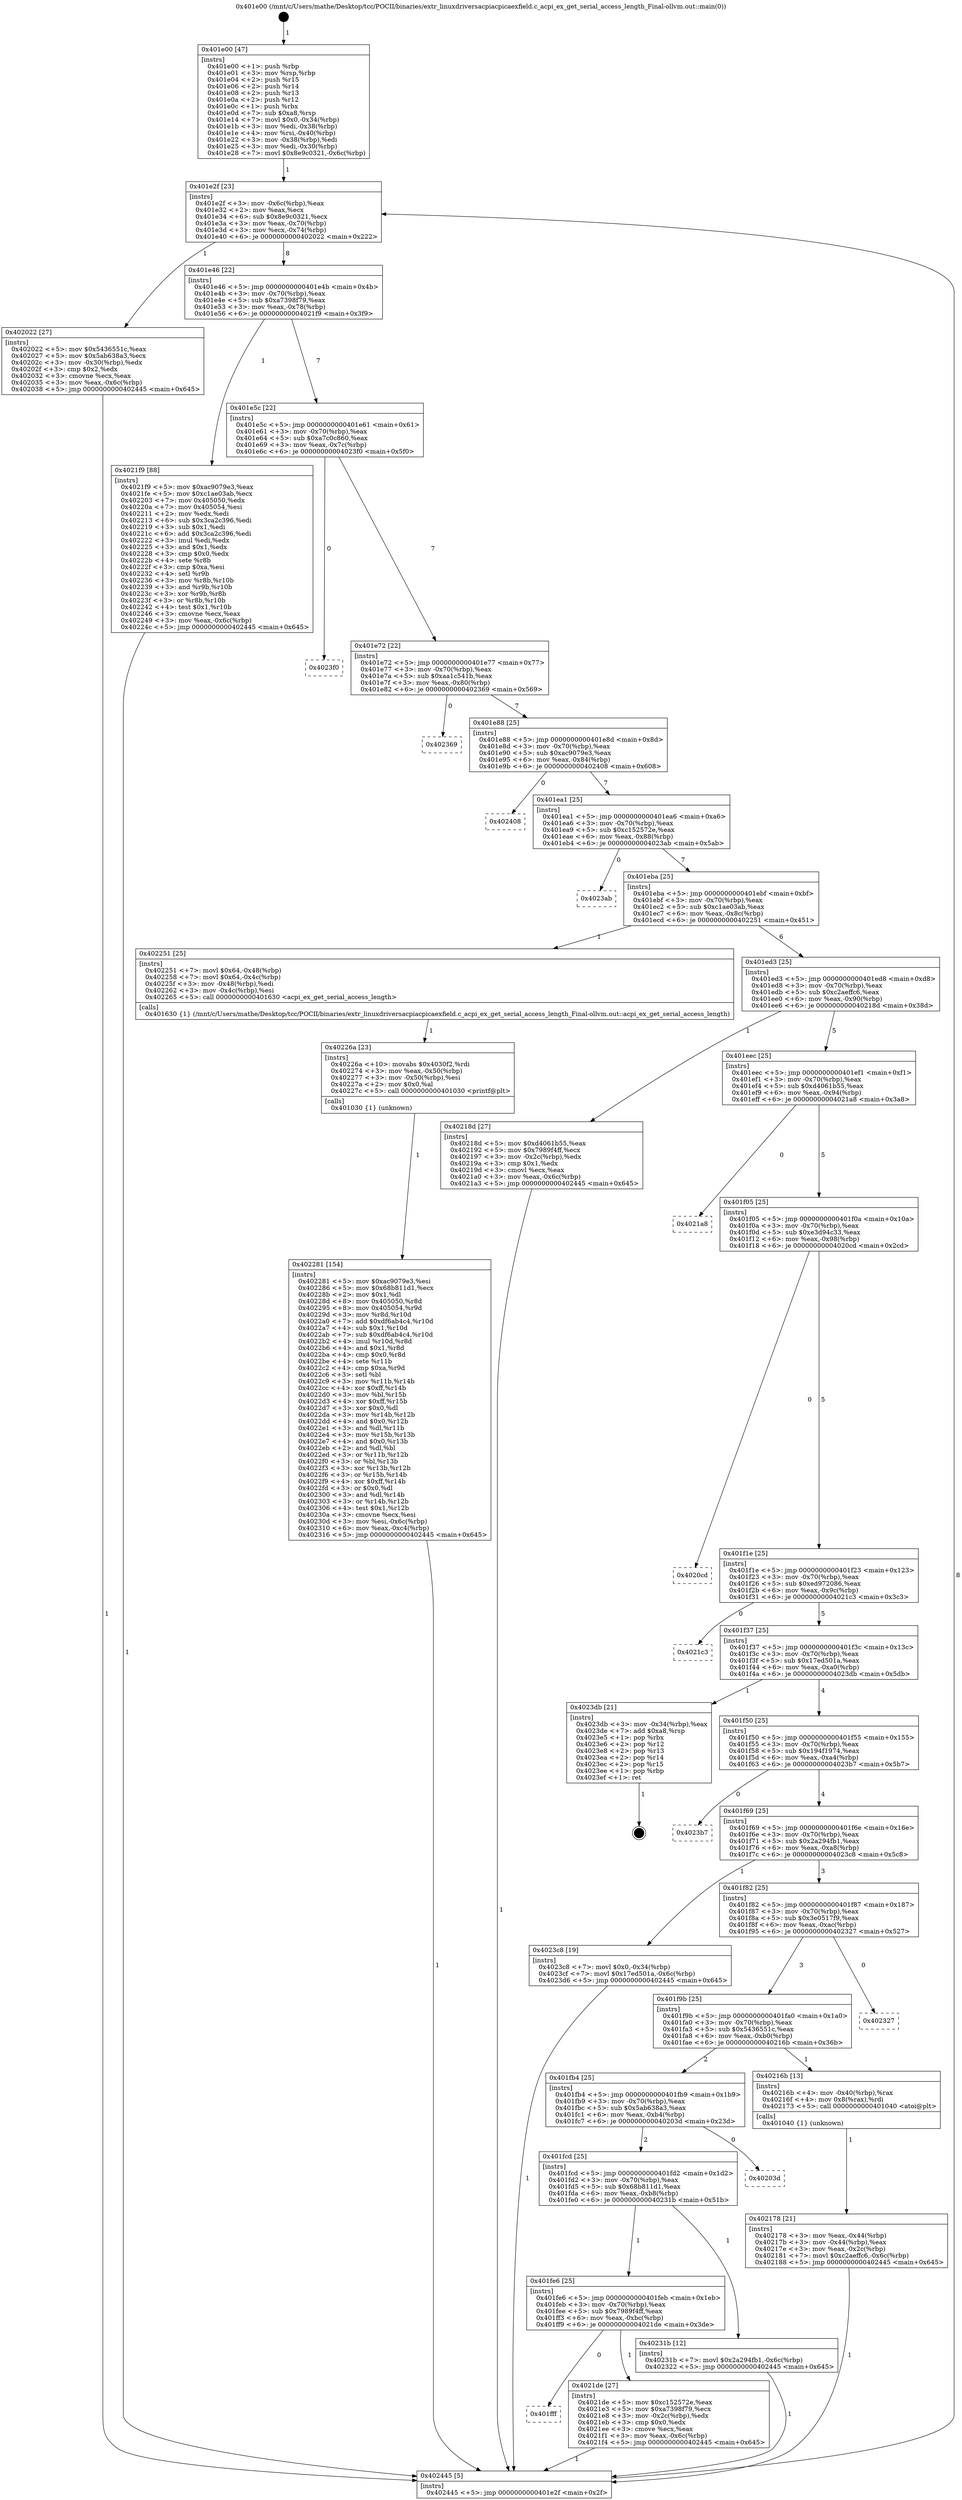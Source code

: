 digraph "0x401e00" {
  label = "0x401e00 (/mnt/c/Users/mathe/Desktop/tcc/POCII/binaries/extr_linuxdriversacpiacpicaexfield.c_acpi_ex_get_serial_access_length_Final-ollvm.out::main(0))"
  labelloc = "t"
  node[shape=record]

  Entry [label="",width=0.3,height=0.3,shape=circle,fillcolor=black,style=filled]
  "0x401e2f" [label="{
     0x401e2f [23]\l
     | [instrs]\l
     &nbsp;&nbsp;0x401e2f \<+3\>: mov -0x6c(%rbp),%eax\l
     &nbsp;&nbsp;0x401e32 \<+2\>: mov %eax,%ecx\l
     &nbsp;&nbsp;0x401e34 \<+6\>: sub $0x8e9c0321,%ecx\l
     &nbsp;&nbsp;0x401e3a \<+3\>: mov %eax,-0x70(%rbp)\l
     &nbsp;&nbsp;0x401e3d \<+3\>: mov %ecx,-0x74(%rbp)\l
     &nbsp;&nbsp;0x401e40 \<+6\>: je 0000000000402022 \<main+0x222\>\l
  }"]
  "0x402022" [label="{
     0x402022 [27]\l
     | [instrs]\l
     &nbsp;&nbsp;0x402022 \<+5\>: mov $0x5436551c,%eax\l
     &nbsp;&nbsp;0x402027 \<+5\>: mov $0x5ab638a3,%ecx\l
     &nbsp;&nbsp;0x40202c \<+3\>: mov -0x30(%rbp),%edx\l
     &nbsp;&nbsp;0x40202f \<+3\>: cmp $0x2,%edx\l
     &nbsp;&nbsp;0x402032 \<+3\>: cmovne %ecx,%eax\l
     &nbsp;&nbsp;0x402035 \<+3\>: mov %eax,-0x6c(%rbp)\l
     &nbsp;&nbsp;0x402038 \<+5\>: jmp 0000000000402445 \<main+0x645\>\l
  }"]
  "0x401e46" [label="{
     0x401e46 [22]\l
     | [instrs]\l
     &nbsp;&nbsp;0x401e46 \<+5\>: jmp 0000000000401e4b \<main+0x4b\>\l
     &nbsp;&nbsp;0x401e4b \<+3\>: mov -0x70(%rbp),%eax\l
     &nbsp;&nbsp;0x401e4e \<+5\>: sub $0xa7398f79,%eax\l
     &nbsp;&nbsp;0x401e53 \<+3\>: mov %eax,-0x78(%rbp)\l
     &nbsp;&nbsp;0x401e56 \<+6\>: je 00000000004021f9 \<main+0x3f9\>\l
  }"]
  "0x402445" [label="{
     0x402445 [5]\l
     | [instrs]\l
     &nbsp;&nbsp;0x402445 \<+5\>: jmp 0000000000401e2f \<main+0x2f\>\l
  }"]
  "0x401e00" [label="{
     0x401e00 [47]\l
     | [instrs]\l
     &nbsp;&nbsp;0x401e00 \<+1\>: push %rbp\l
     &nbsp;&nbsp;0x401e01 \<+3\>: mov %rsp,%rbp\l
     &nbsp;&nbsp;0x401e04 \<+2\>: push %r15\l
     &nbsp;&nbsp;0x401e06 \<+2\>: push %r14\l
     &nbsp;&nbsp;0x401e08 \<+2\>: push %r13\l
     &nbsp;&nbsp;0x401e0a \<+2\>: push %r12\l
     &nbsp;&nbsp;0x401e0c \<+1\>: push %rbx\l
     &nbsp;&nbsp;0x401e0d \<+7\>: sub $0xa8,%rsp\l
     &nbsp;&nbsp;0x401e14 \<+7\>: movl $0x0,-0x34(%rbp)\l
     &nbsp;&nbsp;0x401e1b \<+3\>: mov %edi,-0x38(%rbp)\l
     &nbsp;&nbsp;0x401e1e \<+4\>: mov %rsi,-0x40(%rbp)\l
     &nbsp;&nbsp;0x401e22 \<+3\>: mov -0x38(%rbp),%edi\l
     &nbsp;&nbsp;0x401e25 \<+3\>: mov %edi,-0x30(%rbp)\l
     &nbsp;&nbsp;0x401e28 \<+7\>: movl $0x8e9c0321,-0x6c(%rbp)\l
  }"]
  Exit [label="",width=0.3,height=0.3,shape=circle,fillcolor=black,style=filled,peripheries=2]
  "0x4021f9" [label="{
     0x4021f9 [88]\l
     | [instrs]\l
     &nbsp;&nbsp;0x4021f9 \<+5\>: mov $0xac9079e3,%eax\l
     &nbsp;&nbsp;0x4021fe \<+5\>: mov $0xc1ae03ab,%ecx\l
     &nbsp;&nbsp;0x402203 \<+7\>: mov 0x405050,%edx\l
     &nbsp;&nbsp;0x40220a \<+7\>: mov 0x405054,%esi\l
     &nbsp;&nbsp;0x402211 \<+2\>: mov %edx,%edi\l
     &nbsp;&nbsp;0x402213 \<+6\>: sub $0x3ca2c396,%edi\l
     &nbsp;&nbsp;0x402219 \<+3\>: sub $0x1,%edi\l
     &nbsp;&nbsp;0x40221c \<+6\>: add $0x3ca2c396,%edi\l
     &nbsp;&nbsp;0x402222 \<+3\>: imul %edi,%edx\l
     &nbsp;&nbsp;0x402225 \<+3\>: and $0x1,%edx\l
     &nbsp;&nbsp;0x402228 \<+3\>: cmp $0x0,%edx\l
     &nbsp;&nbsp;0x40222b \<+4\>: sete %r8b\l
     &nbsp;&nbsp;0x40222f \<+3\>: cmp $0xa,%esi\l
     &nbsp;&nbsp;0x402232 \<+4\>: setl %r9b\l
     &nbsp;&nbsp;0x402236 \<+3\>: mov %r8b,%r10b\l
     &nbsp;&nbsp;0x402239 \<+3\>: and %r9b,%r10b\l
     &nbsp;&nbsp;0x40223c \<+3\>: xor %r9b,%r8b\l
     &nbsp;&nbsp;0x40223f \<+3\>: or %r8b,%r10b\l
     &nbsp;&nbsp;0x402242 \<+4\>: test $0x1,%r10b\l
     &nbsp;&nbsp;0x402246 \<+3\>: cmovne %ecx,%eax\l
     &nbsp;&nbsp;0x402249 \<+3\>: mov %eax,-0x6c(%rbp)\l
     &nbsp;&nbsp;0x40224c \<+5\>: jmp 0000000000402445 \<main+0x645\>\l
  }"]
  "0x401e5c" [label="{
     0x401e5c [22]\l
     | [instrs]\l
     &nbsp;&nbsp;0x401e5c \<+5\>: jmp 0000000000401e61 \<main+0x61\>\l
     &nbsp;&nbsp;0x401e61 \<+3\>: mov -0x70(%rbp),%eax\l
     &nbsp;&nbsp;0x401e64 \<+5\>: sub $0xa7c0c860,%eax\l
     &nbsp;&nbsp;0x401e69 \<+3\>: mov %eax,-0x7c(%rbp)\l
     &nbsp;&nbsp;0x401e6c \<+6\>: je 00000000004023f0 \<main+0x5f0\>\l
  }"]
  "0x402281" [label="{
     0x402281 [154]\l
     | [instrs]\l
     &nbsp;&nbsp;0x402281 \<+5\>: mov $0xac9079e3,%esi\l
     &nbsp;&nbsp;0x402286 \<+5\>: mov $0x68b811d1,%ecx\l
     &nbsp;&nbsp;0x40228b \<+2\>: mov $0x1,%dl\l
     &nbsp;&nbsp;0x40228d \<+8\>: mov 0x405050,%r8d\l
     &nbsp;&nbsp;0x402295 \<+8\>: mov 0x405054,%r9d\l
     &nbsp;&nbsp;0x40229d \<+3\>: mov %r8d,%r10d\l
     &nbsp;&nbsp;0x4022a0 \<+7\>: add $0xdf6ab4c4,%r10d\l
     &nbsp;&nbsp;0x4022a7 \<+4\>: sub $0x1,%r10d\l
     &nbsp;&nbsp;0x4022ab \<+7\>: sub $0xdf6ab4c4,%r10d\l
     &nbsp;&nbsp;0x4022b2 \<+4\>: imul %r10d,%r8d\l
     &nbsp;&nbsp;0x4022b6 \<+4\>: and $0x1,%r8d\l
     &nbsp;&nbsp;0x4022ba \<+4\>: cmp $0x0,%r8d\l
     &nbsp;&nbsp;0x4022be \<+4\>: sete %r11b\l
     &nbsp;&nbsp;0x4022c2 \<+4\>: cmp $0xa,%r9d\l
     &nbsp;&nbsp;0x4022c6 \<+3\>: setl %bl\l
     &nbsp;&nbsp;0x4022c9 \<+3\>: mov %r11b,%r14b\l
     &nbsp;&nbsp;0x4022cc \<+4\>: xor $0xff,%r14b\l
     &nbsp;&nbsp;0x4022d0 \<+3\>: mov %bl,%r15b\l
     &nbsp;&nbsp;0x4022d3 \<+4\>: xor $0xff,%r15b\l
     &nbsp;&nbsp;0x4022d7 \<+3\>: xor $0x0,%dl\l
     &nbsp;&nbsp;0x4022da \<+3\>: mov %r14b,%r12b\l
     &nbsp;&nbsp;0x4022dd \<+4\>: and $0x0,%r12b\l
     &nbsp;&nbsp;0x4022e1 \<+3\>: and %dl,%r11b\l
     &nbsp;&nbsp;0x4022e4 \<+3\>: mov %r15b,%r13b\l
     &nbsp;&nbsp;0x4022e7 \<+4\>: and $0x0,%r13b\l
     &nbsp;&nbsp;0x4022eb \<+2\>: and %dl,%bl\l
     &nbsp;&nbsp;0x4022ed \<+3\>: or %r11b,%r12b\l
     &nbsp;&nbsp;0x4022f0 \<+3\>: or %bl,%r13b\l
     &nbsp;&nbsp;0x4022f3 \<+3\>: xor %r13b,%r12b\l
     &nbsp;&nbsp;0x4022f6 \<+3\>: or %r15b,%r14b\l
     &nbsp;&nbsp;0x4022f9 \<+4\>: xor $0xff,%r14b\l
     &nbsp;&nbsp;0x4022fd \<+3\>: or $0x0,%dl\l
     &nbsp;&nbsp;0x402300 \<+3\>: and %dl,%r14b\l
     &nbsp;&nbsp;0x402303 \<+3\>: or %r14b,%r12b\l
     &nbsp;&nbsp;0x402306 \<+4\>: test $0x1,%r12b\l
     &nbsp;&nbsp;0x40230a \<+3\>: cmovne %ecx,%esi\l
     &nbsp;&nbsp;0x40230d \<+3\>: mov %esi,-0x6c(%rbp)\l
     &nbsp;&nbsp;0x402310 \<+6\>: mov %eax,-0xc4(%rbp)\l
     &nbsp;&nbsp;0x402316 \<+5\>: jmp 0000000000402445 \<main+0x645\>\l
  }"]
  "0x4023f0" [label="{
     0x4023f0\l
  }", style=dashed]
  "0x401e72" [label="{
     0x401e72 [22]\l
     | [instrs]\l
     &nbsp;&nbsp;0x401e72 \<+5\>: jmp 0000000000401e77 \<main+0x77\>\l
     &nbsp;&nbsp;0x401e77 \<+3\>: mov -0x70(%rbp),%eax\l
     &nbsp;&nbsp;0x401e7a \<+5\>: sub $0xaa1c541b,%eax\l
     &nbsp;&nbsp;0x401e7f \<+3\>: mov %eax,-0x80(%rbp)\l
     &nbsp;&nbsp;0x401e82 \<+6\>: je 0000000000402369 \<main+0x569\>\l
  }"]
  "0x40226a" [label="{
     0x40226a [23]\l
     | [instrs]\l
     &nbsp;&nbsp;0x40226a \<+10\>: movabs $0x4030f2,%rdi\l
     &nbsp;&nbsp;0x402274 \<+3\>: mov %eax,-0x50(%rbp)\l
     &nbsp;&nbsp;0x402277 \<+3\>: mov -0x50(%rbp),%esi\l
     &nbsp;&nbsp;0x40227a \<+2\>: mov $0x0,%al\l
     &nbsp;&nbsp;0x40227c \<+5\>: call 0000000000401030 \<printf@plt\>\l
     | [calls]\l
     &nbsp;&nbsp;0x401030 \{1\} (unknown)\l
  }"]
  "0x402369" [label="{
     0x402369\l
  }", style=dashed]
  "0x401e88" [label="{
     0x401e88 [25]\l
     | [instrs]\l
     &nbsp;&nbsp;0x401e88 \<+5\>: jmp 0000000000401e8d \<main+0x8d\>\l
     &nbsp;&nbsp;0x401e8d \<+3\>: mov -0x70(%rbp),%eax\l
     &nbsp;&nbsp;0x401e90 \<+5\>: sub $0xac9079e3,%eax\l
     &nbsp;&nbsp;0x401e95 \<+6\>: mov %eax,-0x84(%rbp)\l
     &nbsp;&nbsp;0x401e9b \<+6\>: je 0000000000402408 \<main+0x608\>\l
  }"]
  "0x401fff" [label="{
     0x401fff\l
  }", style=dashed]
  "0x402408" [label="{
     0x402408\l
  }", style=dashed]
  "0x401ea1" [label="{
     0x401ea1 [25]\l
     | [instrs]\l
     &nbsp;&nbsp;0x401ea1 \<+5\>: jmp 0000000000401ea6 \<main+0xa6\>\l
     &nbsp;&nbsp;0x401ea6 \<+3\>: mov -0x70(%rbp),%eax\l
     &nbsp;&nbsp;0x401ea9 \<+5\>: sub $0xc152572e,%eax\l
     &nbsp;&nbsp;0x401eae \<+6\>: mov %eax,-0x88(%rbp)\l
     &nbsp;&nbsp;0x401eb4 \<+6\>: je 00000000004023ab \<main+0x5ab\>\l
  }"]
  "0x4021de" [label="{
     0x4021de [27]\l
     | [instrs]\l
     &nbsp;&nbsp;0x4021de \<+5\>: mov $0xc152572e,%eax\l
     &nbsp;&nbsp;0x4021e3 \<+5\>: mov $0xa7398f79,%ecx\l
     &nbsp;&nbsp;0x4021e8 \<+3\>: mov -0x2c(%rbp),%edx\l
     &nbsp;&nbsp;0x4021eb \<+3\>: cmp $0x0,%edx\l
     &nbsp;&nbsp;0x4021ee \<+3\>: cmove %ecx,%eax\l
     &nbsp;&nbsp;0x4021f1 \<+3\>: mov %eax,-0x6c(%rbp)\l
     &nbsp;&nbsp;0x4021f4 \<+5\>: jmp 0000000000402445 \<main+0x645\>\l
  }"]
  "0x4023ab" [label="{
     0x4023ab\l
  }", style=dashed]
  "0x401eba" [label="{
     0x401eba [25]\l
     | [instrs]\l
     &nbsp;&nbsp;0x401eba \<+5\>: jmp 0000000000401ebf \<main+0xbf\>\l
     &nbsp;&nbsp;0x401ebf \<+3\>: mov -0x70(%rbp),%eax\l
     &nbsp;&nbsp;0x401ec2 \<+5\>: sub $0xc1ae03ab,%eax\l
     &nbsp;&nbsp;0x401ec7 \<+6\>: mov %eax,-0x8c(%rbp)\l
     &nbsp;&nbsp;0x401ecd \<+6\>: je 0000000000402251 \<main+0x451\>\l
  }"]
  "0x401fe6" [label="{
     0x401fe6 [25]\l
     | [instrs]\l
     &nbsp;&nbsp;0x401fe6 \<+5\>: jmp 0000000000401feb \<main+0x1eb\>\l
     &nbsp;&nbsp;0x401feb \<+3\>: mov -0x70(%rbp),%eax\l
     &nbsp;&nbsp;0x401fee \<+5\>: sub $0x7989f4ff,%eax\l
     &nbsp;&nbsp;0x401ff3 \<+6\>: mov %eax,-0xbc(%rbp)\l
     &nbsp;&nbsp;0x401ff9 \<+6\>: je 00000000004021de \<main+0x3de\>\l
  }"]
  "0x402251" [label="{
     0x402251 [25]\l
     | [instrs]\l
     &nbsp;&nbsp;0x402251 \<+7\>: movl $0x64,-0x48(%rbp)\l
     &nbsp;&nbsp;0x402258 \<+7\>: movl $0x64,-0x4c(%rbp)\l
     &nbsp;&nbsp;0x40225f \<+3\>: mov -0x48(%rbp),%edi\l
     &nbsp;&nbsp;0x402262 \<+3\>: mov -0x4c(%rbp),%esi\l
     &nbsp;&nbsp;0x402265 \<+5\>: call 0000000000401630 \<acpi_ex_get_serial_access_length\>\l
     | [calls]\l
     &nbsp;&nbsp;0x401630 \{1\} (/mnt/c/Users/mathe/Desktop/tcc/POCII/binaries/extr_linuxdriversacpiacpicaexfield.c_acpi_ex_get_serial_access_length_Final-ollvm.out::acpi_ex_get_serial_access_length)\l
  }"]
  "0x401ed3" [label="{
     0x401ed3 [25]\l
     | [instrs]\l
     &nbsp;&nbsp;0x401ed3 \<+5\>: jmp 0000000000401ed8 \<main+0xd8\>\l
     &nbsp;&nbsp;0x401ed8 \<+3\>: mov -0x70(%rbp),%eax\l
     &nbsp;&nbsp;0x401edb \<+5\>: sub $0xc2aeffc6,%eax\l
     &nbsp;&nbsp;0x401ee0 \<+6\>: mov %eax,-0x90(%rbp)\l
     &nbsp;&nbsp;0x401ee6 \<+6\>: je 000000000040218d \<main+0x38d\>\l
  }"]
  "0x40231b" [label="{
     0x40231b [12]\l
     | [instrs]\l
     &nbsp;&nbsp;0x40231b \<+7\>: movl $0x2a294fb1,-0x6c(%rbp)\l
     &nbsp;&nbsp;0x402322 \<+5\>: jmp 0000000000402445 \<main+0x645\>\l
  }"]
  "0x40218d" [label="{
     0x40218d [27]\l
     | [instrs]\l
     &nbsp;&nbsp;0x40218d \<+5\>: mov $0xd4061b55,%eax\l
     &nbsp;&nbsp;0x402192 \<+5\>: mov $0x7989f4ff,%ecx\l
     &nbsp;&nbsp;0x402197 \<+3\>: mov -0x2c(%rbp),%edx\l
     &nbsp;&nbsp;0x40219a \<+3\>: cmp $0x1,%edx\l
     &nbsp;&nbsp;0x40219d \<+3\>: cmovl %ecx,%eax\l
     &nbsp;&nbsp;0x4021a0 \<+3\>: mov %eax,-0x6c(%rbp)\l
     &nbsp;&nbsp;0x4021a3 \<+5\>: jmp 0000000000402445 \<main+0x645\>\l
  }"]
  "0x401eec" [label="{
     0x401eec [25]\l
     | [instrs]\l
     &nbsp;&nbsp;0x401eec \<+5\>: jmp 0000000000401ef1 \<main+0xf1\>\l
     &nbsp;&nbsp;0x401ef1 \<+3\>: mov -0x70(%rbp),%eax\l
     &nbsp;&nbsp;0x401ef4 \<+5\>: sub $0xd4061b55,%eax\l
     &nbsp;&nbsp;0x401ef9 \<+6\>: mov %eax,-0x94(%rbp)\l
     &nbsp;&nbsp;0x401eff \<+6\>: je 00000000004021a8 \<main+0x3a8\>\l
  }"]
  "0x401fcd" [label="{
     0x401fcd [25]\l
     | [instrs]\l
     &nbsp;&nbsp;0x401fcd \<+5\>: jmp 0000000000401fd2 \<main+0x1d2\>\l
     &nbsp;&nbsp;0x401fd2 \<+3\>: mov -0x70(%rbp),%eax\l
     &nbsp;&nbsp;0x401fd5 \<+5\>: sub $0x68b811d1,%eax\l
     &nbsp;&nbsp;0x401fda \<+6\>: mov %eax,-0xb8(%rbp)\l
     &nbsp;&nbsp;0x401fe0 \<+6\>: je 000000000040231b \<main+0x51b\>\l
  }"]
  "0x4021a8" [label="{
     0x4021a8\l
  }", style=dashed]
  "0x401f05" [label="{
     0x401f05 [25]\l
     | [instrs]\l
     &nbsp;&nbsp;0x401f05 \<+5\>: jmp 0000000000401f0a \<main+0x10a\>\l
     &nbsp;&nbsp;0x401f0a \<+3\>: mov -0x70(%rbp),%eax\l
     &nbsp;&nbsp;0x401f0d \<+5\>: sub $0xe3d94c33,%eax\l
     &nbsp;&nbsp;0x401f12 \<+6\>: mov %eax,-0x98(%rbp)\l
     &nbsp;&nbsp;0x401f18 \<+6\>: je 00000000004020cd \<main+0x2cd\>\l
  }"]
  "0x40203d" [label="{
     0x40203d\l
  }", style=dashed]
  "0x4020cd" [label="{
     0x4020cd\l
  }", style=dashed]
  "0x401f1e" [label="{
     0x401f1e [25]\l
     | [instrs]\l
     &nbsp;&nbsp;0x401f1e \<+5\>: jmp 0000000000401f23 \<main+0x123\>\l
     &nbsp;&nbsp;0x401f23 \<+3\>: mov -0x70(%rbp),%eax\l
     &nbsp;&nbsp;0x401f26 \<+5\>: sub $0xed972086,%eax\l
     &nbsp;&nbsp;0x401f2b \<+6\>: mov %eax,-0x9c(%rbp)\l
     &nbsp;&nbsp;0x401f31 \<+6\>: je 00000000004021c3 \<main+0x3c3\>\l
  }"]
  "0x402178" [label="{
     0x402178 [21]\l
     | [instrs]\l
     &nbsp;&nbsp;0x402178 \<+3\>: mov %eax,-0x44(%rbp)\l
     &nbsp;&nbsp;0x40217b \<+3\>: mov -0x44(%rbp),%eax\l
     &nbsp;&nbsp;0x40217e \<+3\>: mov %eax,-0x2c(%rbp)\l
     &nbsp;&nbsp;0x402181 \<+7\>: movl $0xc2aeffc6,-0x6c(%rbp)\l
     &nbsp;&nbsp;0x402188 \<+5\>: jmp 0000000000402445 \<main+0x645\>\l
  }"]
  "0x4021c3" [label="{
     0x4021c3\l
  }", style=dashed]
  "0x401f37" [label="{
     0x401f37 [25]\l
     | [instrs]\l
     &nbsp;&nbsp;0x401f37 \<+5\>: jmp 0000000000401f3c \<main+0x13c\>\l
     &nbsp;&nbsp;0x401f3c \<+3\>: mov -0x70(%rbp),%eax\l
     &nbsp;&nbsp;0x401f3f \<+5\>: sub $0x17ed501a,%eax\l
     &nbsp;&nbsp;0x401f44 \<+6\>: mov %eax,-0xa0(%rbp)\l
     &nbsp;&nbsp;0x401f4a \<+6\>: je 00000000004023db \<main+0x5db\>\l
  }"]
  "0x401fb4" [label="{
     0x401fb4 [25]\l
     | [instrs]\l
     &nbsp;&nbsp;0x401fb4 \<+5\>: jmp 0000000000401fb9 \<main+0x1b9\>\l
     &nbsp;&nbsp;0x401fb9 \<+3\>: mov -0x70(%rbp),%eax\l
     &nbsp;&nbsp;0x401fbc \<+5\>: sub $0x5ab638a3,%eax\l
     &nbsp;&nbsp;0x401fc1 \<+6\>: mov %eax,-0xb4(%rbp)\l
     &nbsp;&nbsp;0x401fc7 \<+6\>: je 000000000040203d \<main+0x23d\>\l
  }"]
  "0x4023db" [label="{
     0x4023db [21]\l
     | [instrs]\l
     &nbsp;&nbsp;0x4023db \<+3\>: mov -0x34(%rbp),%eax\l
     &nbsp;&nbsp;0x4023de \<+7\>: add $0xa8,%rsp\l
     &nbsp;&nbsp;0x4023e5 \<+1\>: pop %rbx\l
     &nbsp;&nbsp;0x4023e6 \<+2\>: pop %r12\l
     &nbsp;&nbsp;0x4023e8 \<+2\>: pop %r13\l
     &nbsp;&nbsp;0x4023ea \<+2\>: pop %r14\l
     &nbsp;&nbsp;0x4023ec \<+2\>: pop %r15\l
     &nbsp;&nbsp;0x4023ee \<+1\>: pop %rbp\l
     &nbsp;&nbsp;0x4023ef \<+1\>: ret\l
  }"]
  "0x401f50" [label="{
     0x401f50 [25]\l
     | [instrs]\l
     &nbsp;&nbsp;0x401f50 \<+5\>: jmp 0000000000401f55 \<main+0x155\>\l
     &nbsp;&nbsp;0x401f55 \<+3\>: mov -0x70(%rbp),%eax\l
     &nbsp;&nbsp;0x401f58 \<+5\>: sub $0x194f1974,%eax\l
     &nbsp;&nbsp;0x401f5d \<+6\>: mov %eax,-0xa4(%rbp)\l
     &nbsp;&nbsp;0x401f63 \<+6\>: je 00000000004023b7 \<main+0x5b7\>\l
  }"]
  "0x40216b" [label="{
     0x40216b [13]\l
     | [instrs]\l
     &nbsp;&nbsp;0x40216b \<+4\>: mov -0x40(%rbp),%rax\l
     &nbsp;&nbsp;0x40216f \<+4\>: mov 0x8(%rax),%rdi\l
     &nbsp;&nbsp;0x402173 \<+5\>: call 0000000000401040 \<atoi@plt\>\l
     | [calls]\l
     &nbsp;&nbsp;0x401040 \{1\} (unknown)\l
  }"]
  "0x4023b7" [label="{
     0x4023b7\l
  }", style=dashed]
  "0x401f69" [label="{
     0x401f69 [25]\l
     | [instrs]\l
     &nbsp;&nbsp;0x401f69 \<+5\>: jmp 0000000000401f6e \<main+0x16e\>\l
     &nbsp;&nbsp;0x401f6e \<+3\>: mov -0x70(%rbp),%eax\l
     &nbsp;&nbsp;0x401f71 \<+5\>: sub $0x2a294fb1,%eax\l
     &nbsp;&nbsp;0x401f76 \<+6\>: mov %eax,-0xa8(%rbp)\l
     &nbsp;&nbsp;0x401f7c \<+6\>: je 00000000004023c8 \<main+0x5c8\>\l
  }"]
  "0x401f9b" [label="{
     0x401f9b [25]\l
     | [instrs]\l
     &nbsp;&nbsp;0x401f9b \<+5\>: jmp 0000000000401fa0 \<main+0x1a0\>\l
     &nbsp;&nbsp;0x401fa0 \<+3\>: mov -0x70(%rbp),%eax\l
     &nbsp;&nbsp;0x401fa3 \<+5\>: sub $0x5436551c,%eax\l
     &nbsp;&nbsp;0x401fa8 \<+6\>: mov %eax,-0xb0(%rbp)\l
     &nbsp;&nbsp;0x401fae \<+6\>: je 000000000040216b \<main+0x36b\>\l
  }"]
  "0x4023c8" [label="{
     0x4023c8 [19]\l
     | [instrs]\l
     &nbsp;&nbsp;0x4023c8 \<+7\>: movl $0x0,-0x34(%rbp)\l
     &nbsp;&nbsp;0x4023cf \<+7\>: movl $0x17ed501a,-0x6c(%rbp)\l
     &nbsp;&nbsp;0x4023d6 \<+5\>: jmp 0000000000402445 \<main+0x645\>\l
  }"]
  "0x401f82" [label="{
     0x401f82 [25]\l
     | [instrs]\l
     &nbsp;&nbsp;0x401f82 \<+5\>: jmp 0000000000401f87 \<main+0x187\>\l
     &nbsp;&nbsp;0x401f87 \<+3\>: mov -0x70(%rbp),%eax\l
     &nbsp;&nbsp;0x401f8a \<+5\>: sub $0x3e0517f9,%eax\l
     &nbsp;&nbsp;0x401f8f \<+6\>: mov %eax,-0xac(%rbp)\l
     &nbsp;&nbsp;0x401f95 \<+6\>: je 0000000000402327 \<main+0x527\>\l
  }"]
  "0x402327" [label="{
     0x402327\l
  }", style=dashed]
  Entry -> "0x401e00" [label=" 1"]
  "0x401e2f" -> "0x402022" [label=" 1"]
  "0x401e2f" -> "0x401e46" [label=" 8"]
  "0x402022" -> "0x402445" [label=" 1"]
  "0x401e00" -> "0x401e2f" [label=" 1"]
  "0x402445" -> "0x401e2f" [label=" 8"]
  "0x4023db" -> Exit [label=" 1"]
  "0x401e46" -> "0x4021f9" [label=" 1"]
  "0x401e46" -> "0x401e5c" [label=" 7"]
  "0x4023c8" -> "0x402445" [label=" 1"]
  "0x401e5c" -> "0x4023f0" [label=" 0"]
  "0x401e5c" -> "0x401e72" [label=" 7"]
  "0x40231b" -> "0x402445" [label=" 1"]
  "0x401e72" -> "0x402369" [label=" 0"]
  "0x401e72" -> "0x401e88" [label=" 7"]
  "0x402281" -> "0x402445" [label=" 1"]
  "0x401e88" -> "0x402408" [label=" 0"]
  "0x401e88" -> "0x401ea1" [label=" 7"]
  "0x40226a" -> "0x402281" [label=" 1"]
  "0x401ea1" -> "0x4023ab" [label=" 0"]
  "0x401ea1" -> "0x401eba" [label=" 7"]
  "0x402251" -> "0x40226a" [label=" 1"]
  "0x401eba" -> "0x402251" [label=" 1"]
  "0x401eba" -> "0x401ed3" [label=" 6"]
  "0x4021de" -> "0x402445" [label=" 1"]
  "0x401ed3" -> "0x40218d" [label=" 1"]
  "0x401ed3" -> "0x401eec" [label=" 5"]
  "0x401fe6" -> "0x401fff" [label=" 0"]
  "0x401eec" -> "0x4021a8" [label=" 0"]
  "0x401eec" -> "0x401f05" [label=" 5"]
  "0x4021f9" -> "0x402445" [label=" 1"]
  "0x401f05" -> "0x4020cd" [label=" 0"]
  "0x401f05" -> "0x401f1e" [label=" 5"]
  "0x401fcd" -> "0x401fe6" [label=" 1"]
  "0x401f1e" -> "0x4021c3" [label=" 0"]
  "0x401f1e" -> "0x401f37" [label=" 5"]
  "0x401fe6" -> "0x4021de" [label=" 1"]
  "0x401f37" -> "0x4023db" [label=" 1"]
  "0x401f37" -> "0x401f50" [label=" 4"]
  "0x401fb4" -> "0x401fcd" [label=" 2"]
  "0x401f50" -> "0x4023b7" [label=" 0"]
  "0x401f50" -> "0x401f69" [label=" 4"]
  "0x401fb4" -> "0x40203d" [label=" 0"]
  "0x401f69" -> "0x4023c8" [label=" 1"]
  "0x401f69" -> "0x401f82" [label=" 3"]
  "0x40218d" -> "0x402445" [label=" 1"]
  "0x401f82" -> "0x402327" [label=" 0"]
  "0x401f82" -> "0x401f9b" [label=" 3"]
  "0x401fcd" -> "0x40231b" [label=" 1"]
  "0x401f9b" -> "0x40216b" [label=" 1"]
  "0x401f9b" -> "0x401fb4" [label=" 2"]
  "0x40216b" -> "0x402178" [label=" 1"]
  "0x402178" -> "0x402445" [label=" 1"]
}
